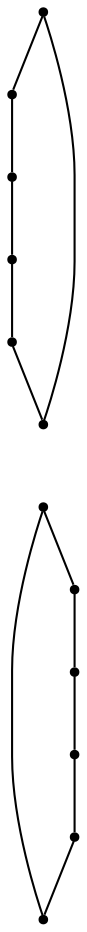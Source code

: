 graph {
  node[shape=point]

  ap -- bp
  bp -- cp
  cp -- dp
  dp -- ep
  ep -- fp
  fp -- ap  


  a -- b
  b -- c
  c -- d
  d -- e
  e -- f
  f -- a

  fp -- c [style=invis] //prettifies layout

/*
  a [shape = point]
  b [shape = point]
  c [shape = point]
  d [shape = point]
  e [shape = point]
  f [shape = point]
*/
}
